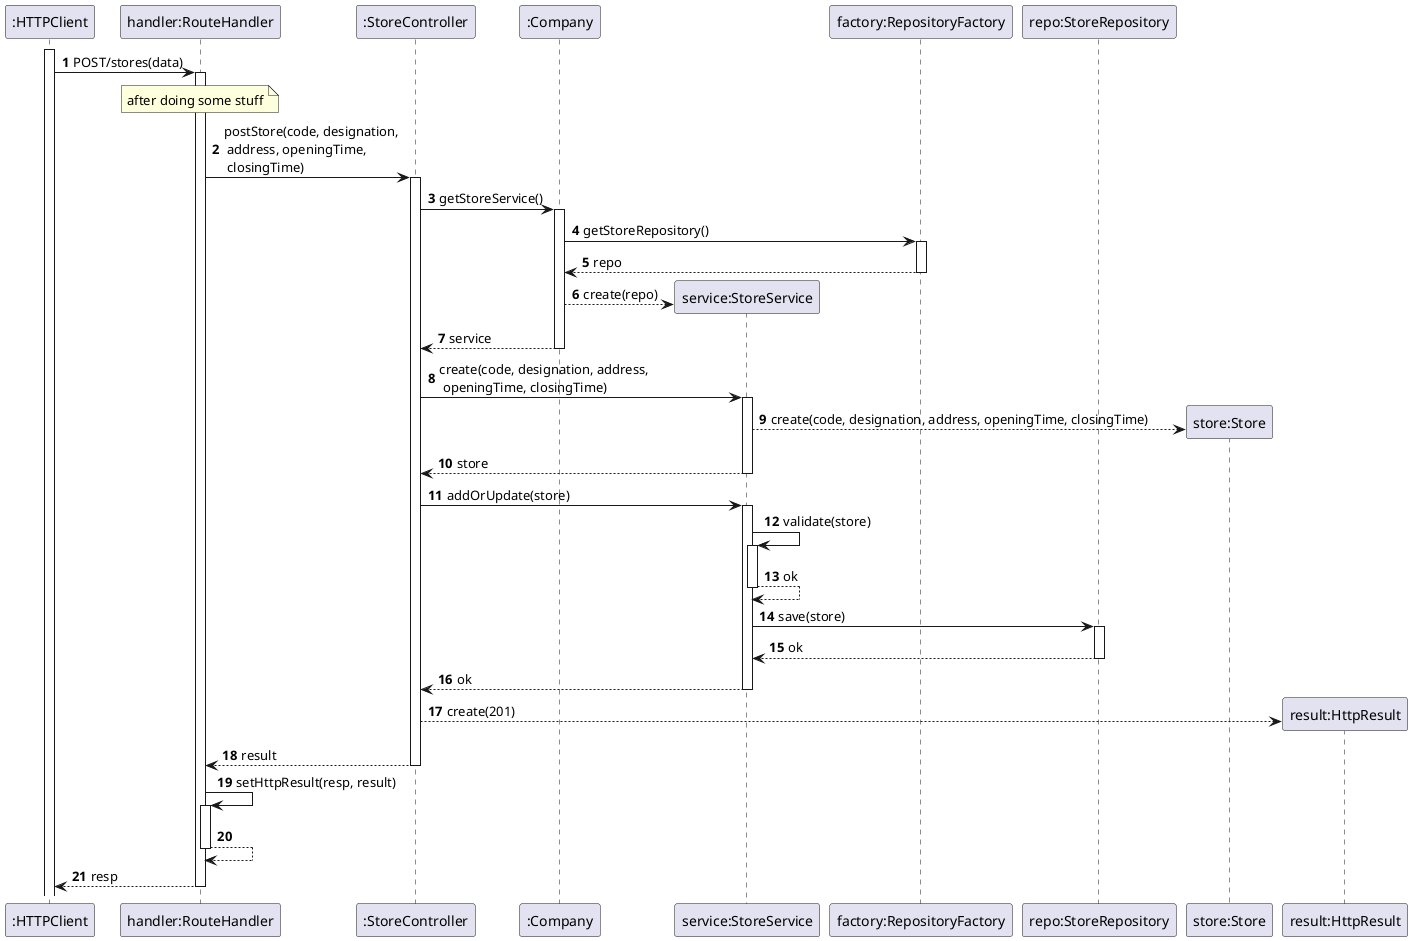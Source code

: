 @startuml
'https://plantuml.com/sequence-diagram
autoactivate on
autonumber

participant ":HTTPClient" as HTTPClient
participant "handler:RouteHandler" as System
participant ":StoreController" as Ctrl
participant ":Company" as Company
participant "service:StoreService" as Service
participant "factory:RepositoryFactory" as Factory
participant "repo:StoreRepository" as Repo
participant "store:Store" as Store
participant "result:HttpResult" as Result

activate HTTPClient

HTTPClient -> System: POST/stores(data)

note over System: after doing some stuff

System -> Ctrl: postStore(code, designation,\n address, openingTime,\n closingTime)
Ctrl -> Company: getStoreService()
Company -> Factory : getStoreRepository()
Factory --> Company: repo
Company -->Service**: create(repo)
Company --> Ctrl: service
Ctrl -> Service: create(code, designation, address,\n openingTime, closingTime)
Service --> Store**: create(code, designation, address, openingTime, closingTime)
Service --> Ctrl: store
Ctrl -> Service: addOrUpdate(store)
Service -> Service : validate(store)
Service --> Service : ok
Service -> Repo: save(store)
Repo --> Service : ok
Service --> Ctrl: ok
Ctrl --> Result**: create(201)
Ctrl --> System: result
System -> System: setHttpResult(resp, result)
System --> System:
System --> HTTPClient: resp
@enduml
